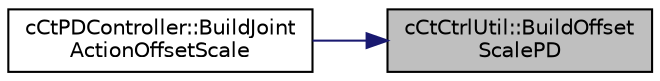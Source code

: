 digraph "cCtCtrlUtil::BuildOffsetScalePD"
{
 // LATEX_PDF_SIZE
  edge [fontname="Helvetica",fontsize="10",labelfontname="Helvetica",labelfontsize="10"];
  node [fontname="Helvetica",fontsize="10",shape=record];
  rankdir="RL";
  Node1 [label="cCtCtrlUtil::BuildOffset\lScalePD",height=0.2,width=0.4,color="black", fillcolor="grey75", style="filled", fontcolor="black",tooltip=" "];
  Node1 -> Node2 [dir="back",color="midnightblue",fontsize="10",style="solid",fontname="Helvetica"];
  Node2 [label="cCtPDController::BuildJoint\lActionOffsetScale",height=0.2,width=0.4,color="black", fillcolor="white", style="filled",URL="$classc_ct_p_d_controller.html#a1c26600548b37300140c4cea86ca1f63",tooltip=" "];
}
